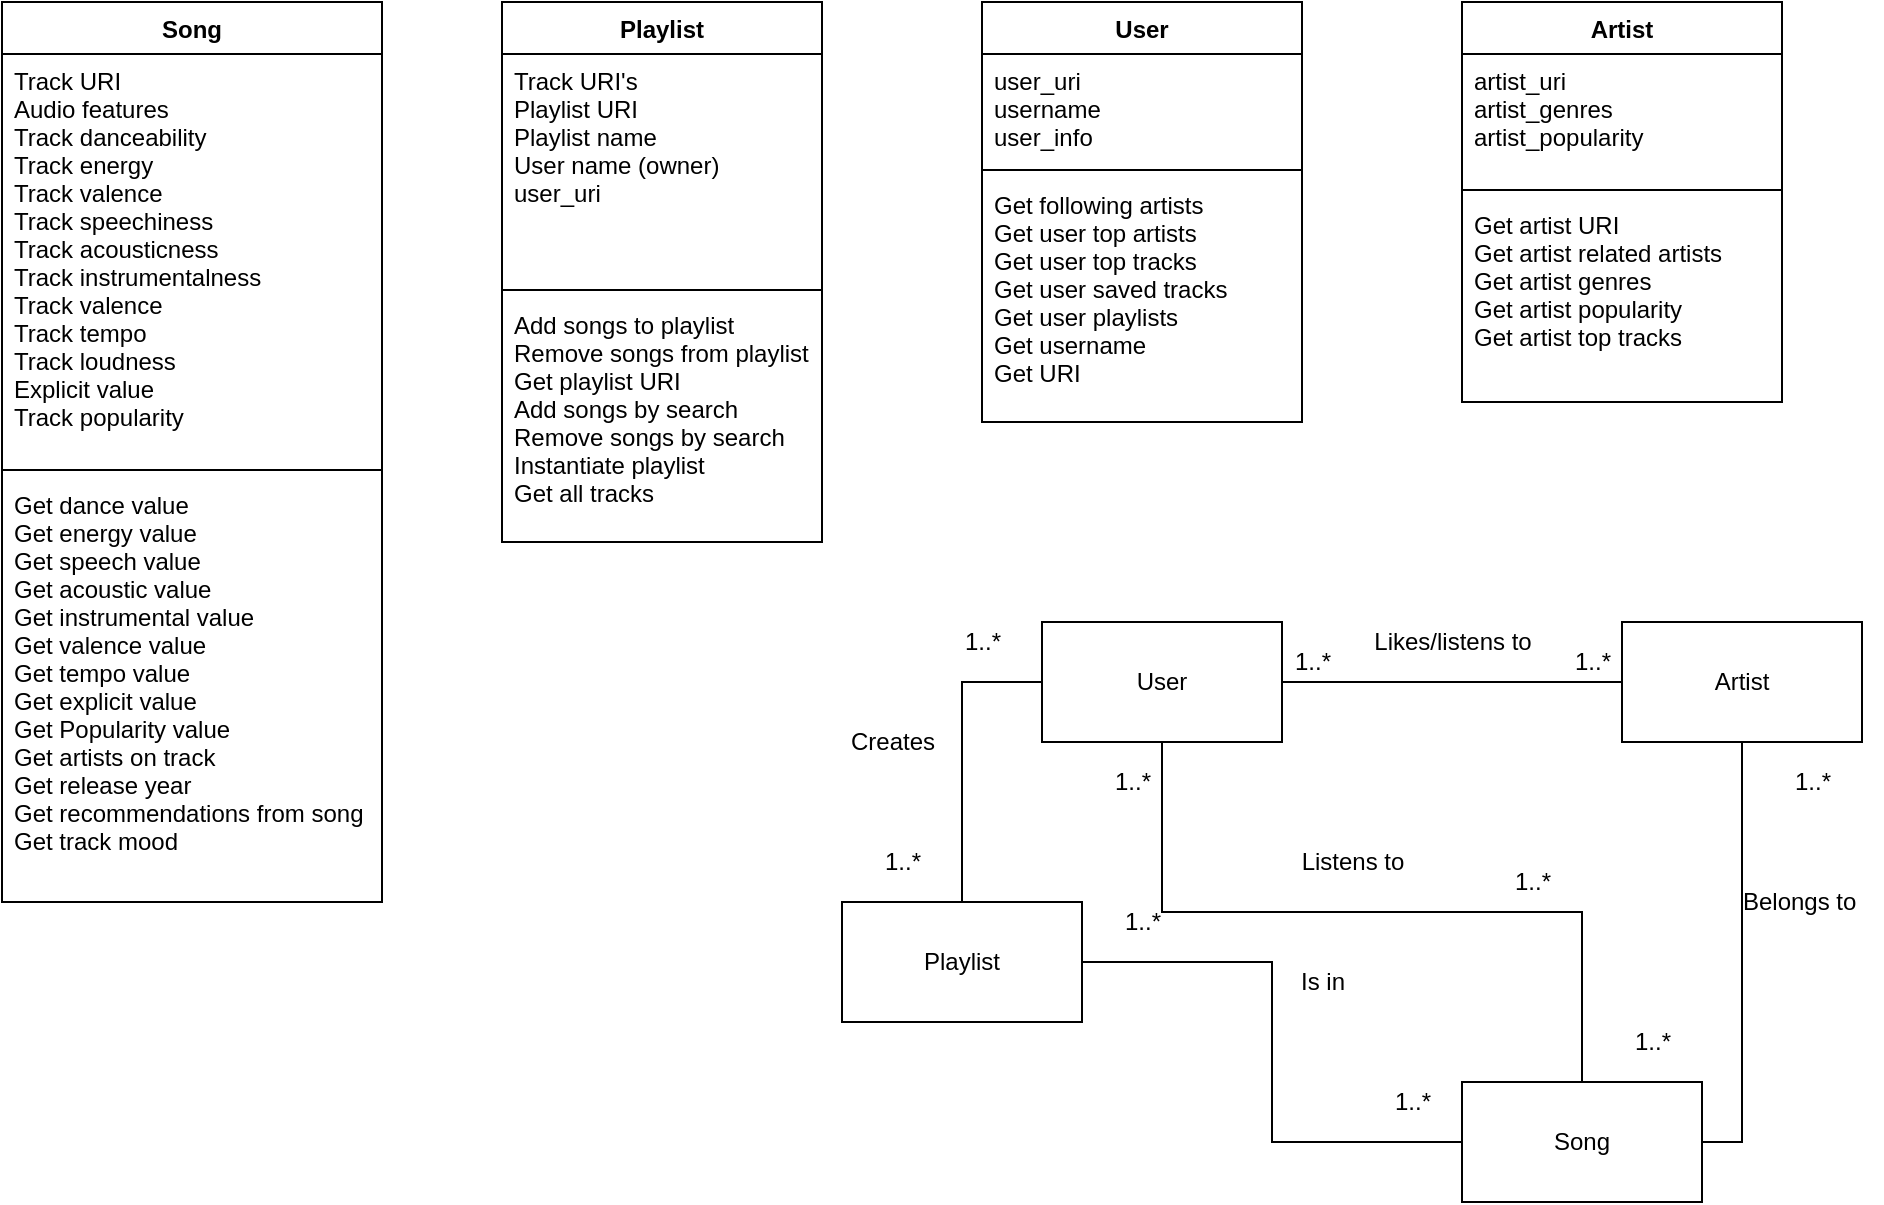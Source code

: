 <mxfile version="13.4.5" type="github">
  <diagram id="bs0jyak4Cegg6xjmRl27" name="Page-1">
    <mxGraphModel dx="1422" dy="794" grid="1" gridSize="10" guides="1" tooltips="1" connect="1" arrows="1" fold="1" page="1" pageScale="1" pageWidth="1100" pageHeight="1700" math="0" shadow="0">
      <root>
        <mxCell id="0" />
        <mxCell id="1" parent="0" />
        <mxCell id="u2wiF5x22LcZIRLn6uMy-15" value="Song" style="swimlane;fontStyle=1;align=center;verticalAlign=top;childLayout=stackLayout;horizontal=1;startSize=26;horizontalStack=0;resizeParent=1;resizeParentMax=0;resizeLast=0;collapsible=1;marginBottom=0;" parent="1" vertex="1">
          <mxGeometry x="60" y="50" width="190" height="450" as="geometry" />
        </mxCell>
        <mxCell id="u2wiF5x22LcZIRLn6uMy-16" value="Track URI&#xa;Audio features&#xa;Track danceability&#xa;Track energy&#xa;Track valence&#xa;Track speechiness&#xa;Track acousticness&#xa;Track instrumentalness&#xa;Track valence&#xa;Track tempo&#xa;Track loudness&#xa;Explicit value&#xa;Track popularity&#xa;" style="text;strokeColor=none;fillColor=none;align=left;verticalAlign=top;spacingLeft=4;spacingRight=4;overflow=hidden;rotatable=0;points=[[0,0.5],[1,0.5]];portConstraint=eastwest;" parent="u2wiF5x22LcZIRLn6uMy-15" vertex="1">
          <mxGeometry y="26" width="190" height="204" as="geometry" />
        </mxCell>
        <mxCell id="u2wiF5x22LcZIRLn6uMy-17" value="" style="line;strokeWidth=1;fillColor=none;align=left;verticalAlign=middle;spacingTop=-1;spacingLeft=3;spacingRight=3;rotatable=0;labelPosition=right;points=[];portConstraint=eastwest;" parent="u2wiF5x22LcZIRLn6uMy-15" vertex="1">
          <mxGeometry y="230" width="190" height="8" as="geometry" />
        </mxCell>
        <mxCell id="u2wiF5x22LcZIRLn6uMy-18" value="Get dance value&#xa;Get energy value&#xa;Get speech value&#xa;Get acoustic value&#xa;Get instrumental value&#xa;Get valence value&#xa;Get tempo value&#xa;Get explicit value&#xa;Get Popularity value&#xa;Get artists on track&#xa;Get release year&#xa;Get recommendations from song&#xa;Get track mood&#xa;" style="text;strokeColor=none;fillColor=none;align=left;verticalAlign=top;spacingLeft=4;spacingRight=4;overflow=hidden;rotatable=0;points=[[0,0.5],[1,0.5]];portConstraint=eastwest;" parent="u2wiF5x22LcZIRLn6uMy-15" vertex="1">
          <mxGeometry y="238" width="190" height="212" as="geometry" />
        </mxCell>
        <mxCell id="u2wiF5x22LcZIRLn6uMy-5" value="Playlist" style="swimlane;fontStyle=1;align=center;verticalAlign=top;childLayout=stackLayout;horizontal=1;startSize=26;horizontalStack=0;resizeParent=1;resizeParentMax=0;resizeLast=0;collapsible=1;marginBottom=0;" parent="1" vertex="1">
          <mxGeometry x="310" y="50" width="160" height="270" as="geometry" />
        </mxCell>
        <mxCell id="u2wiF5x22LcZIRLn6uMy-6" value="Track URI&#39;s&#xa;Playlist URI&#xa;Playlist name&#xa;User name (owner)&#xa;user_uri&#xa;" style="text;strokeColor=none;fillColor=none;align=left;verticalAlign=top;spacingLeft=4;spacingRight=4;overflow=hidden;rotatable=0;points=[[0,0.5],[1,0.5]];portConstraint=eastwest;" parent="u2wiF5x22LcZIRLn6uMy-5" vertex="1">
          <mxGeometry y="26" width="160" height="114" as="geometry" />
        </mxCell>
        <mxCell id="u2wiF5x22LcZIRLn6uMy-7" value="" style="line;strokeWidth=1;fillColor=none;align=left;verticalAlign=middle;spacingTop=-1;spacingLeft=3;spacingRight=3;rotatable=0;labelPosition=right;points=[];portConstraint=eastwest;" parent="u2wiF5x22LcZIRLn6uMy-5" vertex="1">
          <mxGeometry y="140" width="160" height="8" as="geometry" />
        </mxCell>
        <mxCell id="u2wiF5x22LcZIRLn6uMy-8" value="Add songs to playlist&#xa;Remove songs from playlist&#xa;Get playlist URI&#xa;Add songs by search&#xa;Remove songs by search&#xa;Instantiate playlist&#xa;Get all tracks&#xa;" style="text;strokeColor=none;fillColor=none;align=left;verticalAlign=top;spacingLeft=4;spacingRight=4;overflow=hidden;rotatable=0;points=[[0,0.5],[1,0.5]];portConstraint=eastwest;" parent="u2wiF5x22LcZIRLn6uMy-5" vertex="1">
          <mxGeometry y="148" width="160" height="122" as="geometry" />
        </mxCell>
        <mxCell id="xjNKXBwMM6Z2CerDQgKc-5" value="User" style="swimlane;fontStyle=1;align=center;verticalAlign=top;childLayout=stackLayout;horizontal=1;startSize=26;horizontalStack=0;resizeParent=1;resizeParentMax=0;resizeLast=0;collapsible=1;marginBottom=0;" vertex="1" parent="1">
          <mxGeometry x="550" y="50" width="160" height="210" as="geometry" />
        </mxCell>
        <mxCell id="xjNKXBwMM6Z2CerDQgKc-6" value="user_uri&#xa;username&#xa;user_info" style="text;strokeColor=none;fillColor=none;align=left;verticalAlign=top;spacingLeft=4;spacingRight=4;overflow=hidden;rotatable=0;points=[[0,0.5],[1,0.5]];portConstraint=eastwest;" vertex="1" parent="xjNKXBwMM6Z2CerDQgKc-5">
          <mxGeometry y="26" width="160" height="54" as="geometry" />
        </mxCell>
        <mxCell id="xjNKXBwMM6Z2CerDQgKc-7" value="" style="line;strokeWidth=1;fillColor=none;align=left;verticalAlign=middle;spacingTop=-1;spacingLeft=3;spacingRight=3;rotatable=0;labelPosition=right;points=[];portConstraint=eastwest;" vertex="1" parent="xjNKXBwMM6Z2CerDQgKc-5">
          <mxGeometry y="80" width="160" height="8" as="geometry" />
        </mxCell>
        <mxCell id="xjNKXBwMM6Z2CerDQgKc-8" value="Get following artists&#xa;Get user top artists&#xa;Get user top tracks&#xa;Get user saved tracks&#xa;Get user playlists&#xa;Get username&#xa;Get URI&#xa;" style="text;strokeColor=none;fillColor=none;align=left;verticalAlign=top;spacingLeft=4;spacingRight=4;overflow=hidden;rotatable=0;points=[[0,0.5],[1,0.5]];portConstraint=eastwest;" vertex="1" parent="xjNKXBwMM6Z2CerDQgKc-5">
          <mxGeometry y="88" width="160" height="122" as="geometry" />
        </mxCell>
        <mxCell id="xjNKXBwMM6Z2CerDQgKc-1" value="Artist" style="swimlane;fontStyle=1;align=center;verticalAlign=top;childLayout=stackLayout;horizontal=1;startSize=26;horizontalStack=0;resizeParent=1;resizeParentMax=0;resizeLast=0;collapsible=1;marginBottom=0;" vertex="1" parent="1">
          <mxGeometry x="790" y="50" width="160" height="200" as="geometry" />
        </mxCell>
        <mxCell id="xjNKXBwMM6Z2CerDQgKc-2" value="artist_uri&#xa;artist_genres&#xa;artist_popularity&#xa;&#xa; " style="text;strokeColor=none;fillColor=none;align=left;verticalAlign=top;spacingLeft=4;spacingRight=4;overflow=hidden;rotatable=0;points=[[0,0.5],[1,0.5]];portConstraint=eastwest;" vertex="1" parent="xjNKXBwMM6Z2CerDQgKc-1">
          <mxGeometry y="26" width="160" height="64" as="geometry" />
        </mxCell>
        <mxCell id="xjNKXBwMM6Z2CerDQgKc-3" value="" style="line;strokeWidth=1;fillColor=none;align=left;verticalAlign=middle;spacingTop=-1;spacingLeft=3;spacingRight=3;rotatable=0;labelPosition=right;points=[];portConstraint=eastwest;" vertex="1" parent="xjNKXBwMM6Z2CerDQgKc-1">
          <mxGeometry y="90" width="160" height="8" as="geometry" />
        </mxCell>
        <mxCell id="xjNKXBwMM6Z2CerDQgKc-4" value="Get artist URI&#xa;Get artist related artists&#xa;Get artist genres&#xa;Get artist popularity&#xa;Get artist top tracks&#xa;" style="text;strokeColor=none;fillColor=none;align=left;verticalAlign=top;spacingLeft=4;spacingRight=4;overflow=hidden;rotatable=0;points=[[0,0.5],[1,0.5]];portConstraint=eastwest;" vertex="1" parent="xjNKXBwMM6Z2CerDQgKc-1">
          <mxGeometry y="98" width="160" height="102" as="geometry" />
        </mxCell>
        <mxCell id="xjNKXBwMM6Z2CerDQgKc-13" style="edgeStyle=orthogonalEdgeStyle;rounded=0;orthogonalLoop=1;jettySize=auto;html=1;exitX=1;exitY=0.5;exitDx=0;exitDy=0;endArrow=none;endFill=0;" edge="1" parent="1" source="xjNKXBwMM6Z2CerDQgKc-9" target="xjNKXBwMM6Z2CerDQgKc-12">
          <mxGeometry relative="1" as="geometry" />
        </mxCell>
        <mxCell id="xjNKXBwMM6Z2CerDQgKc-24" style="edgeStyle=orthogonalEdgeStyle;rounded=0;orthogonalLoop=1;jettySize=auto;html=1;exitX=0;exitY=0.5;exitDx=0;exitDy=0;entryX=1;entryY=0.5;entryDx=0;entryDy=0;endArrow=none;endFill=0;" edge="1" parent="1" source="xjNKXBwMM6Z2CerDQgKc-9" target="xjNKXBwMM6Z2CerDQgKc-10">
          <mxGeometry relative="1" as="geometry" />
        </mxCell>
        <mxCell id="xjNKXBwMM6Z2CerDQgKc-9" value="Song" style="rounded=0;whiteSpace=wrap;html=1;" vertex="1" parent="1">
          <mxGeometry x="790" y="590" width="120" height="60" as="geometry" />
        </mxCell>
        <mxCell id="xjNKXBwMM6Z2CerDQgKc-10" value="Playlist" style="rounded=0;whiteSpace=wrap;html=1;" vertex="1" parent="1">
          <mxGeometry x="480" y="500" width="120" height="60" as="geometry" />
        </mxCell>
        <mxCell id="xjNKXBwMM6Z2CerDQgKc-15" style="edgeStyle=orthogonalEdgeStyle;rounded=0;orthogonalLoop=1;jettySize=auto;html=1;exitX=1;exitY=0.5;exitDx=0;exitDy=0;entryX=0;entryY=0.5;entryDx=0;entryDy=0;endArrow=none;endFill=0;" edge="1" parent="1" source="xjNKXBwMM6Z2CerDQgKc-11" target="xjNKXBwMM6Z2CerDQgKc-12">
          <mxGeometry relative="1" as="geometry" />
        </mxCell>
        <mxCell id="xjNKXBwMM6Z2CerDQgKc-20" style="edgeStyle=orthogonalEdgeStyle;rounded=0;orthogonalLoop=1;jettySize=auto;html=1;exitX=0;exitY=0.5;exitDx=0;exitDy=0;entryX=0.5;entryY=0;entryDx=0;entryDy=0;endArrow=none;endFill=0;" edge="1" parent="1" source="xjNKXBwMM6Z2CerDQgKc-11" target="xjNKXBwMM6Z2CerDQgKc-10">
          <mxGeometry relative="1" as="geometry" />
        </mxCell>
        <mxCell id="xjNKXBwMM6Z2CerDQgKc-28" style="edgeStyle=orthogonalEdgeStyle;rounded=0;orthogonalLoop=1;jettySize=auto;html=1;exitX=0.5;exitY=1;exitDx=0;exitDy=0;entryX=0.5;entryY=0;entryDx=0;entryDy=0;endArrow=none;endFill=0;" edge="1" parent="1" source="xjNKXBwMM6Z2CerDQgKc-11" target="xjNKXBwMM6Z2CerDQgKc-9">
          <mxGeometry relative="1" as="geometry" />
        </mxCell>
        <mxCell id="xjNKXBwMM6Z2CerDQgKc-11" value="User" style="rounded=0;whiteSpace=wrap;html=1;" vertex="1" parent="1">
          <mxGeometry x="580" y="360" width="120" height="60" as="geometry" />
        </mxCell>
        <mxCell id="xjNKXBwMM6Z2CerDQgKc-12" value="Artist" style="rounded=0;whiteSpace=wrap;html=1;" vertex="1" parent="1">
          <mxGeometry x="870" y="360" width="120" height="60" as="geometry" />
        </mxCell>
        <mxCell id="2" value="1..*" style="text;html=1;align=center;verticalAlign=middle;resizable=0;points=[];autosize=1;" vertex="1" parent="1">
          <mxGeometry x="870" y="560" width="30" height="20" as="geometry" />
        </mxCell>
        <mxCell id="xjNKXBwMM6Z2CerDQgKc-14" value="1..*" style="text;html=1;align=center;verticalAlign=middle;resizable=0;points=[];autosize=1;" vertex="1" parent="1">
          <mxGeometry x="950" y="430" width="30" height="20" as="geometry" />
        </mxCell>
        <mxCell id="xjNKXBwMM6Z2CerDQgKc-16" value="1..*" style="text;html=1;align=center;verticalAlign=middle;resizable=0;points=[];autosize=1;" vertex="1" parent="1">
          <mxGeometry x="700" y="370" width="30" height="20" as="geometry" />
        </mxCell>
        <mxCell id="xjNKXBwMM6Z2CerDQgKc-17" value="1..*" style="text;html=1;align=center;verticalAlign=middle;resizable=0;points=[];autosize=1;" vertex="1" parent="1">
          <mxGeometry x="840" y="370" width="30" height="20" as="geometry" />
        </mxCell>
        <mxCell id="xjNKXBwMM6Z2CerDQgKc-18" value="Likes/listens to" style="text;html=1;align=center;verticalAlign=middle;resizable=0;points=[];autosize=1;" vertex="1" parent="1">
          <mxGeometry x="740" y="360" width="90" height="20" as="geometry" />
        </mxCell>
        <mxCell id="xjNKXBwMM6Z2CerDQgKc-19" value="Belongs to&amp;nbsp;" style="text;html=1;align=center;verticalAlign=middle;resizable=0;points=[];autosize=1;" vertex="1" parent="1">
          <mxGeometry x="920" y="490" width="80" height="20" as="geometry" />
        </mxCell>
        <mxCell id="xjNKXBwMM6Z2CerDQgKc-21" value="1..*" style="text;html=1;align=center;verticalAlign=middle;resizable=0;points=[];autosize=1;" vertex="1" parent="1">
          <mxGeometry x="495" y="470" width="30" height="20" as="geometry" />
        </mxCell>
        <mxCell id="xjNKXBwMM6Z2CerDQgKc-22" value="1..*" style="text;html=1;align=center;verticalAlign=middle;resizable=0;points=[];autosize=1;" vertex="1" parent="1">
          <mxGeometry x="535" y="360" width="30" height="20" as="geometry" />
        </mxCell>
        <mxCell id="xjNKXBwMM6Z2CerDQgKc-23" value="Creates" style="text;html=1;align=center;verticalAlign=middle;resizable=0;points=[];autosize=1;" vertex="1" parent="1">
          <mxGeometry x="475" y="410" width="60" height="20" as="geometry" />
        </mxCell>
        <mxCell id="xjNKXBwMM6Z2CerDQgKc-25" value="1..*" style="text;html=1;align=center;verticalAlign=middle;resizable=0;points=[];autosize=1;" vertex="1" parent="1">
          <mxGeometry x="615" y="500" width="30" height="20" as="geometry" />
        </mxCell>
        <mxCell id="xjNKXBwMM6Z2CerDQgKc-26" value="1..*" style="text;html=1;align=center;verticalAlign=middle;resizable=0;points=[];autosize=1;" vertex="1" parent="1">
          <mxGeometry x="750" y="590" width="30" height="20" as="geometry" />
        </mxCell>
        <mxCell id="xjNKXBwMM6Z2CerDQgKc-27" value="Is in" style="text;html=1;align=center;verticalAlign=middle;resizable=0;points=[];autosize=1;" vertex="1" parent="1">
          <mxGeometry x="700" y="530" width="40" height="20" as="geometry" />
        </mxCell>
        <mxCell id="xjNKXBwMM6Z2CerDQgKc-29" value="1..*" style="text;html=1;align=center;verticalAlign=middle;resizable=0;points=[];autosize=1;" vertex="1" parent="1">
          <mxGeometry x="610" y="430" width="30" height="20" as="geometry" />
        </mxCell>
        <mxCell id="xjNKXBwMM6Z2CerDQgKc-30" value="1..*" style="text;html=1;align=center;verticalAlign=middle;resizable=0;points=[];autosize=1;" vertex="1" parent="1">
          <mxGeometry x="810" y="480" width="30" height="20" as="geometry" />
        </mxCell>
        <mxCell id="xjNKXBwMM6Z2CerDQgKc-31" value="Listens to" style="text;html=1;align=center;verticalAlign=middle;resizable=0;points=[];autosize=1;" vertex="1" parent="1">
          <mxGeometry x="700" y="470" width="70" height="20" as="geometry" />
        </mxCell>
      </root>
    </mxGraphModel>
  </diagram>
</mxfile>
